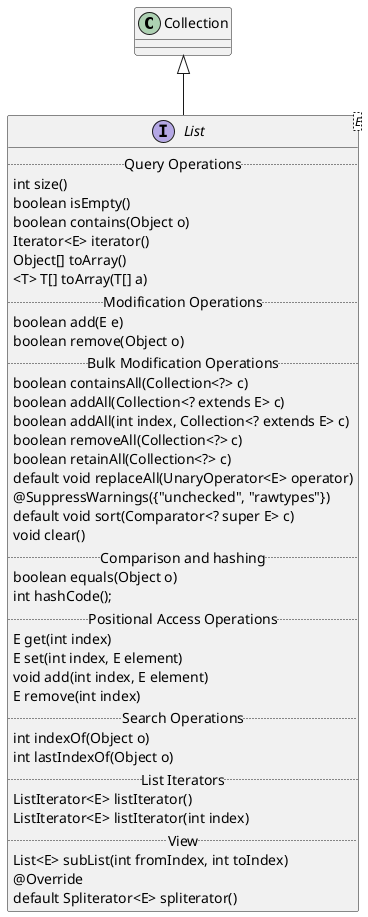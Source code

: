 @startuml

Collection <|-- List
interface List<E>{
..Query Operations..
    int size()
    boolean isEmpty()
    boolean contains(Object o)
    Iterator<E> iterator()
    Object[] toArray()
    <T> T[] toArray(T[] a)
..Modification Operations..
    boolean add(E e)
    boolean remove(Object o)
..Bulk Modification Operations..
    boolean containsAll(Collection<?> c)
    boolean addAll(Collection<? extends E> c)
    boolean addAll(int index, Collection<? extends E> c)
    boolean removeAll(Collection<?> c)
    boolean retainAll(Collection<?> c)
    default void replaceAll(UnaryOperator<E> operator)
    @SuppressWarnings({"unchecked", "rawtypes"})
    default void sort(Comparator<? super E> c)
    void clear()
..Comparison and hashing..
    boolean equals(Object o)
    int hashCode();
..Positional Access Operations..
    E get(int index)
    E set(int index, E element)
    void add(int index, E element)
    E remove(int index)
..Search Operations..
    int indexOf(Object o)
    int lastIndexOf(Object o)
..List Iterators..
    ListIterator<E> listIterator()
    ListIterator<E> listIterator(int index)
..View..
    List<E> subList(int fromIndex, int toIndex)
    @Override
    default Spliterator<E> spliterator()
}

@enduml